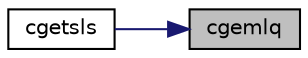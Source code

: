 digraph "cgemlq"
{
 // LATEX_PDF_SIZE
  edge [fontname="Helvetica",fontsize="10",labelfontname="Helvetica",labelfontsize="10"];
  node [fontname="Helvetica",fontsize="10",shape=record];
  rankdir="RL";
  Node1 [label="cgemlq",height=0.2,width=0.4,color="black", fillcolor="grey75", style="filled", fontcolor="black",tooltip="CGEMLQ"];
  Node1 -> Node2 [dir="back",color="midnightblue",fontsize="10",style="solid",fontname="Helvetica"];
  Node2 [label="cgetsls",height=0.2,width=0.4,color="black", fillcolor="white", style="filled",URL="$cgetsls_8f.html#ac9e56f857b4f3dbd7ab4216472fc114c",tooltip="CGETSLS"];
}
